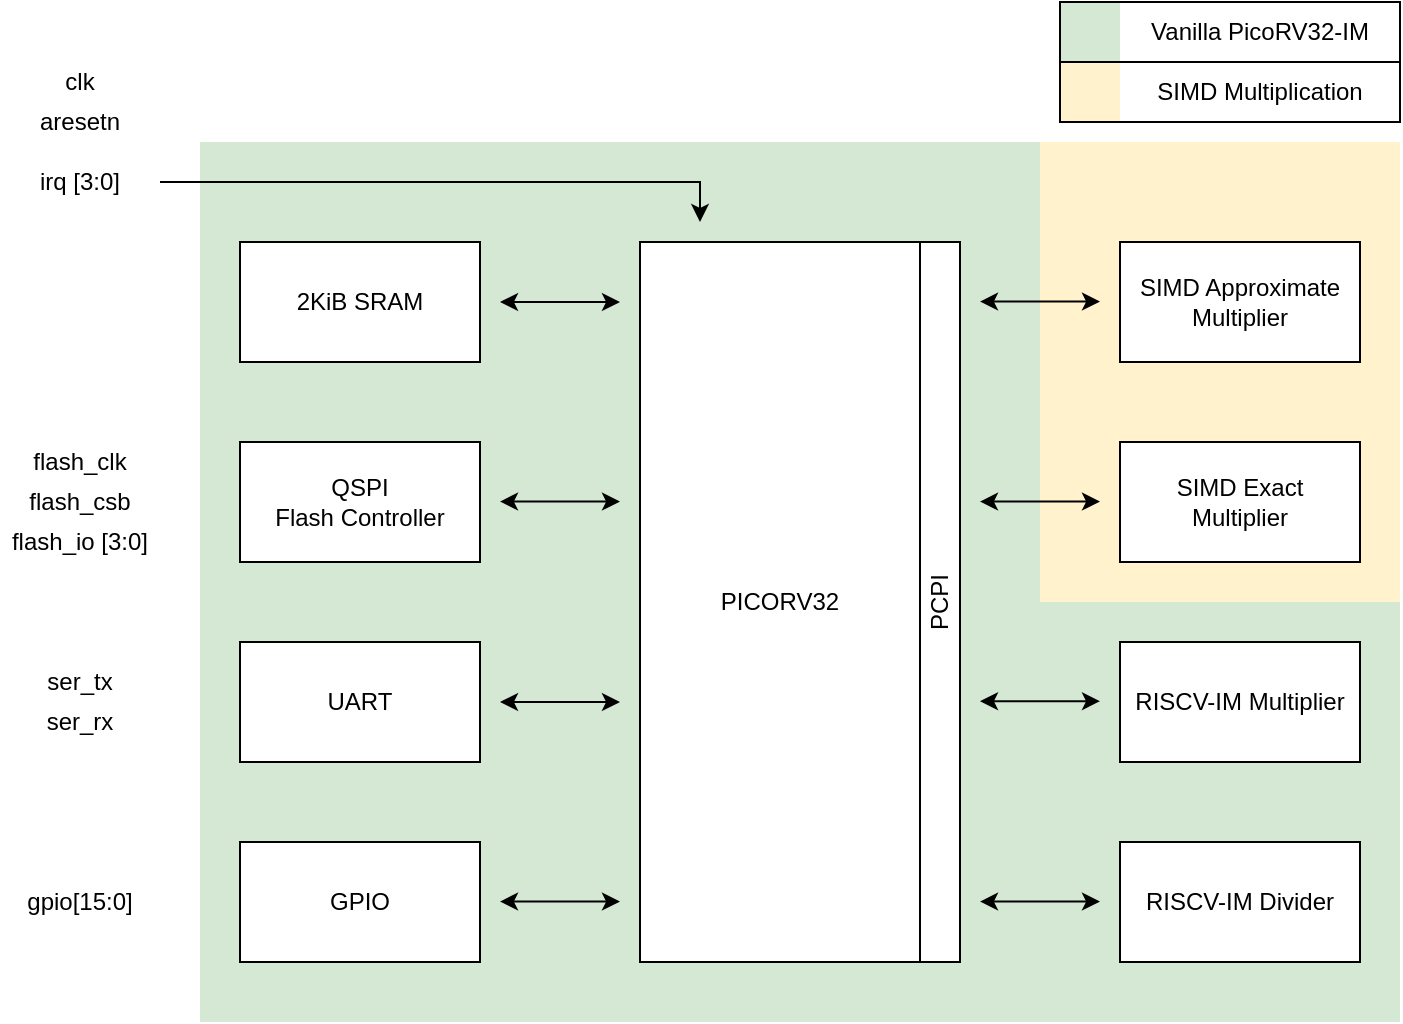 <mxfile version="22.1.2" type="device" pages="6">
  <diagram name="Page-1" id="IDCbD7l_6MluZJZ_xln4">
    <mxGraphModel dx="594" dy="1027" grid="1" gridSize="10" guides="1" tooltips="1" connect="1" arrows="1" fold="1" page="1" pageScale="1" pageWidth="850" pageHeight="1100" math="0" shadow="0">
      <root>
        <mxCell id="0" />
        <mxCell id="1" parent="0" />
        <mxCell id="4TrGGFCkRA6SEfvuVEdm-3" value="" style="rounded=0;whiteSpace=wrap;html=1;fillColor=#fff2cc;strokeColor=none;" parent="1" vertex="1">
          <mxGeometry x="520" y="200" width="180" height="230" as="geometry" />
        </mxCell>
        <mxCell id="4TrGGFCkRA6SEfvuVEdm-2" value="" style="rounded=0;whiteSpace=wrap;html=1;fillColor=#d5e8d4;strokeColor=none;" parent="1" vertex="1">
          <mxGeometry x="520" y="430" width="180" height="210" as="geometry" />
        </mxCell>
        <mxCell id="4TrGGFCkRA6SEfvuVEdm-1" value="" style="rounded=0;whiteSpace=wrap;html=1;fillColor=#d5e8d4;strokeColor=none;" parent="1" vertex="1">
          <mxGeometry x="100" y="200" width="420" height="440" as="geometry" />
        </mxCell>
        <mxCell id="JZ1iv6NdPlyFGtOL2_Ek-1" value="PICORV32" style="rounded=0;whiteSpace=wrap;html=1;" parent="1" vertex="1">
          <mxGeometry x="320" y="250" width="140" height="360" as="geometry" />
        </mxCell>
        <mxCell id="JZ1iv6NdPlyFGtOL2_Ek-2" value="2KiB SRAM" style="rounded=0;whiteSpace=wrap;html=1;" parent="1" vertex="1">
          <mxGeometry x="120" y="250" width="120" height="60" as="geometry" />
        </mxCell>
        <mxCell id="JZ1iv6NdPlyFGtOL2_Ek-3" value="QSPI &lt;br&gt;Flash Controller" style="rounded=0;whiteSpace=wrap;html=1;" parent="1" vertex="1">
          <mxGeometry x="120" y="350" width="120" height="60" as="geometry" />
        </mxCell>
        <mxCell id="JZ1iv6NdPlyFGtOL2_Ek-4" value="UART" style="rounded=0;whiteSpace=wrap;html=1;" parent="1" vertex="1">
          <mxGeometry x="120" y="450" width="120" height="60" as="geometry" />
        </mxCell>
        <mxCell id="JZ1iv6NdPlyFGtOL2_Ek-5" value="GPIO" style="rounded=0;whiteSpace=wrap;html=1;" parent="1" vertex="1">
          <mxGeometry x="120" y="550" width="120" height="60" as="geometry" />
        </mxCell>
        <mxCell id="JZ1iv6NdPlyFGtOL2_Ek-6" value="SIMD Approximate Multiplier" style="rounded=0;whiteSpace=wrap;html=1;" parent="1" vertex="1">
          <mxGeometry x="560" y="250" width="120" height="60" as="geometry" />
        </mxCell>
        <mxCell id="JZ1iv6NdPlyFGtOL2_Ek-7" value="SIMD Exact &lt;br&gt;Multiplier" style="rounded=0;whiteSpace=wrap;html=1;" parent="1" vertex="1">
          <mxGeometry x="560" y="350" width="120" height="60" as="geometry" />
        </mxCell>
        <mxCell id="JZ1iv6NdPlyFGtOL2_Ek-8" value="RISCV-IM Multiplier" style="rounded=0;whiteSpace=wrap;html=1;" parent="1" vertex="1">
          <mxGeometry x="560" y="450" width="120" height="60" as="geometry" />
        </mxCell>
        <mxCell id="JZ1iv6NdPlyFGtOL2_Ek-9" value="RISCV-IM Divider" style="rounded=0;whiteSpace=wrap;html=1;" parent="1" vertex="1">
          <mxGeometry x="560" y="550" width="120" height="60" as="geometry" />
        </mxCell>
        <mxCell id="JZ1iv6NdPlyFGtOL2_Ek-11" value="PCPI" style="rounded=0;whiteSpace=wrap;html=1;rotation=-90;" parent="1" vertex="1">
          <mxGeometry x="290" y="420" width="360" height="20" as="geometry" />
        </mxCell>
        <mxCell id="JZ1iv6NdPlyFGtOL2_Ek-12" value="flash_clk" style="text;html=1;strokeColor=none;fillColor=none;align=center;verticalAlign=middle;whiteSpace=wrap;rounded=0;" parent="1" vertex="1">
          <mxGeometry y="350" width="80" height="20" as="geometry" />
        </mxCell>
        <mxCell id="JZ1iv6NdPlyFGtOL2_Ek-13" value="&lt;div&gt;flash_csb&lt;/div&gt;" style="text;html=1;strokeColor=none;fillColor=none;align=center;verticalAlign=middle;whiteSpace=wrap;rounded=0;" parent="1" vertex="1">
          <mxGeometry y="370" width="80" height="20" as="geometry" />
        </mxCell>
        <mxCell id="JZ1iv6NdPlyFGtOL2_Ek-14" value="&lt;div&gt;flash_io [3:0]&lt;br&gt;&lt;/div&gt;" style="text;html=1;strokeColor=none;fillColor=none;align=center;verticalAlign=middle;whiteSpace=wrap;rounded=0;" parent="1" vertex="1">
          <mxGeometry y="390" width="80" height="20" as="geometry" />
        </mxCell>
        <mxCell id="JZ1iv6NdPlyFGtOL2_Ek-15" value="ser_tx" style="text;html=1;strokeColor=none;fillColor=none;align=center;verticalAlign=middle;whiteSpace=wrap;rounded=0;" parent="1" vertex="1">
          <mxGeometry y="460" width="80" height="20" as="geometry" />
        </mxCell>
        <mxCell id="JZ1iv6NdPlyFGtOL2_Ek-16" value="ser_rx" style="text;html=1;strokeColor=none;fillColor=none;align=center;verticalAlign=middle;whiteSpace=wrap;rounded=0;" parent="1" vertex="1">
          <mxGeometry y="480" width="80" height="20" as="geometry" />
        </mxCell>
        <mxCell id="JZ1iv6NdPlyFGtOL2_Ek-19" value="gpio[15:0]" style="text;html=1;strokeColor=none;fillColor=none;align=center;verticalAlign=middle;whiteSpace=wrap;rounded=0;" parent="1" vertex="1">
          <mxGeometry y="570" width="80" height="20" as="geometry" />
        </mxCell>
        <mxCell id="JZ1iv6NdPlyFGtOL2_Ek-20" value="" style="endArrow=classic;startArrow=classic;html=1;rounded=0;" parent="1" edge="1">
          <mxGeometry width="50" height="50" relative="1" as="geometry">
            <mxPoint x="250" y="280" as="sourcePoint" />
            <mxPoint x="310" y="280" as="targetPoint" />
          </mxGeometry>
        </mxCell>
        <mxCell id="JZ1iv6NdPlyFGtOL2_Ek-21" value="" style="endArrow=classic;startArrow=classic;html=1;rounded=0;" parent="1" edge="1">
          <mxGeometry width="50" height="50" relative="1" as="geometry">
            <mxPoint x="250" y="379.8" as="sourcePoint" />
            <mxPoint x="310" y="379.8" as="targetPoint" />
          </mxGeometry>
        </mxCell>
        <mxCell id="JZ1iv6NdPlyFGtOL2_Ek-22" value="" style="endArrow=classic;startArrow=classic;html=1;rounded=0;" parent="1" edge="1">
          <mxGeometry width="50" height="50" relative="1" as="geometry">
            <mxPoint x="250" y="480" as="sourcePoint" />
            <mxPoint x="310" y="480" as="targetPoint" />
          </mxGeometry>
        </mxCell>
        <mxCell id="JZ1iv6NdPlyFGtOL2_Ek-23" value="" style="endArrow=classic;startArrow=classic;html=1;rounded=0;" parent="1" edge="1">
          <mxGeometry width="50" height="50" relative="1" as="geometry">
            <mxPoint x="250" y="579.8" as="sourcePoint" />
            <mxPoint x="310" y="579.8" as="targetPoint" />
          </mxGeometry>
        </mxCell>
        <mxCell id="JZ1iv6NdPlyFGtOL2_Ek-24" value="" style="endArrow=classic;startArrow=classic;html=1;rounded=0;" parent="1" edge="1">
          <mxGeometry width="50" height="50" relative="1" as="geometry">
            <mxPoint x="490" y="579.8" as="sourcePoint" />
            <mxPoint x="550" y="579.8" as="targetPoint" />
          </mxGeometry>
        </mxCell>
        <mxCell id="JZ1iv6NdPlyFGtOL2_Ek-25" value="" style="endArrow=classic;startArrow=classic;html=1;rounded=0;" parent="1" edge="1">
          <mxGeometry width="50" height="50" relative="1" as="geometry">
            <mxPoint x="490" y="379.8" as="sourcePoint" />
            <mxPoint x="550" y="379.8" as="targetPoint" />
          </mxGeometry>
        </mxCell>
        <mxCell id="JZ1iv6NdPlyFGtOL2_Ek-26" value="" style="endArrow=classic;startArrow=classic;html=1;rounded=0;" parent="1" edge="1">
          <mxGeometry width="50" height="50" relative="1" as="geometry">
            <mxPoint x="490" y="479.6" as="sourcePoint" />
            <mxPoint x="550" y="479.6" as="targetPoint" />
          </mxGeometry>
        </mxCell>
        <mxCell id="JZ1iv6NdPlyFGtOL2_Ek-27" value="" style="endArrow=classic;startArrow=classic;html=1;rounded=0;" parent="1" edge="1">
          <mxGeometry width="50" height="50" relative="1" as="geometry">
            <mxPoint x="490" y="279.8" as="sourcePoint" />
            <mxPoint x="550" y="279.8" as="targetPoint" />
          </mxGeometry>
        </mxCell>
        <mxCell id="JZ1iv6NdPlyFGtOL2_Ek-29" value="" style="endArrow=classic;html=1;rounded=0;exitX=1;exitY=0.5;exitDx=0;exitDy=0;" parent="1" source="JZ1iv6NdPlyFGtOL2_Ek-30" edge="1">
          <mxGeometry width="50" height="50" relative="1" as="geometry">
            <mxPoint x="120" y="220" as="sourcePoint" />
            <mxPoint x="350" y="240" as="targetPoint" />
            <Array as="points">
              <mxPoint x="350" y="220" />
            </Array>
          </mxGeometry>
        </mxCell>
        <mxCell id="JZ1iv6NdPlyFGtOL2_Ek-30" value="irq [3:0]" style="text;html=1;strokeColor=none;fillColor=none;align=center;verticalAlign=middle;whiteSpace=wrap;rounded=0;" parent="1" vertex="1">
          <mxGeometry y="210" width="80" height="20" as="geometry" />
        </mxCell>
        <mxCell id="JZ1iv6NdPlyFGtOL2_Ek-31" value="aresetn" style="text;html=1;strokeColor=none;fillColor=none;align=center;verticalAlign=middle;whiteSpace=wrap;rounded=0;" parent="1" vertex="1">
          <mxGeometry y="180" width="80" height="20" as="geometry" />
        </mxCell>
        <mxCell id="JZ1iv6NdPlyFGtOL2_Ek-32" value="clk" style="text;html=1;strokeColor=none;fillColor=none;align=center;verticalAlign=middle;whiteSpace=wrap;rounded=0;" parent="1" vertex="1">
          <mxGeometry y="160" width="80" height="20" as="geometry" />
        </mxCell>
        <mxCell id="4TrGGFCkRA6SEfvuVEdm-4" value="Vanilla PicoRV32-IM" style="text;html=1;strokeColor=none;fillColor=none;align=center;verticalAlign=middle;whiteSpace=wrap;rounded=0;" parent="1" vertex="1">
          <mxGeometry x="560" y="130" width="140" height="30" as="geometry" />
        </mxCell>
        <mxCell id="4TrGGFCkRA6SEfvuVEdm-5" value="" style="rounded=0;whiteSpace=wrap;html=1;fillColor=#d5e8d4;strokeColor=none;" parent="1" vertex="1">
          <mxGeometry x="530" y="130" width="30" height="30" as="geometry" />
        </mxCell>
        <mxCell id="4TrGGFCkRA6SEfvuVEdm-6" value="SIMD Multiplication" style="text;html=1;strokeColor=none;fillColor=none;align=center;verticalAlign=middle;whiteSpace=wrap;rounded=0;" parent="1" vertex="1">
          <mxGeometry x="560" y="160" width="140" height="30" as="geometry" />
        </mxCell>
        <mxCell id="4TrGGFCkRA6SEfvuVEdm-7" value="" style="rounded=0;whiteSpace=wrap;html=1;fillColor=#fff2cc;strokeColor=none;" parent="1" vertex="1">
          <mxGeometry x="530" y="160" width="30" height="30" as="geometry" />
        </mxCell>
        <mxCell id="4TrGGFCkRA6SEfvuVEdm-8" value="" style="rounded=0;whiteSpace=wrap;html=1;fillColor=none;" parent="1" vertex="1">
          <mxGeometry x="530" y="160" width="170" height="30" as="geometry" />
        </mxCell>
        <mxCell id="4TrGGFCkRA6SEfvuVEdm-9" value="" style="rounded=0;whiteSpace=wrap;html=1;fillColor=none;" parent="1" vertex="1">
          <mxGeometry x="530" y="130" width="170" height="30" as="geometry" />
        </mxCell>
      </root>
    </mxGraphModel>
  </diagram>
  <diagram id="tB5BaHfChCRuWXjzsfdG" name="Page-2">
    <mxGraphModel dx="1364" dy="766" grid="1" gridSize="10" guides="1" tooltips="1" connect="1" arrows="1" fold="1" page="1" pageScale="1" pageWidth="850" pageHeight="1100" math="0" shadow="0">
      <root>
        <mxCell id="0" />
        <mxCell id="1" parent="0" />
        <mxCell id="9mC7oX22zAmJfiWUvBk6-4" value="" style="rounded=0;whiteSpace=wrap;html=1;fillColor=#d5e8d4;dashed=1;strokeColor=none;" parent="1" vertex="1">
          <mxGeometry x="135" y="210" width="330" height="175" as="geometry" />
        </mxCell>
        <mxCell id="qTwooiuULq-QE-bd1LSr-1" value="X" style="ellipse;whiteSpace=wrap;html=1;aspect=fixed;" parent="1" vertex="1">
          <mxGeometry x="160" y="280" width="40" height="40" as="geometry" />
        </mxCell>
        <mxCell id="qTwooiuULq-QE-bd1LSr-2" value="X" style="ellipse;whiteSpace=wrap;html=1;aspect=fixed;" parent="1" vertex="1">
          <mxGeometry x="240" y="280" width="40" height="40" as="geometry" />
        </mxCell>
        <mxCell id="qTwooiuULq-QE-bd1LSr-3" value="X" style="ellipse;whiteSpace=wrap;html=1;aspect=fixed;" parent="1" vertex="1">
          <mxGeometry x="400" y="280" width="40" height="40" as="geometry" />
        </mxCell>
        <mxCell id="qTwooiuULq-QE-bd1LSr-4" value="X" style="ellipse;whiteSpace=wrap;html=1;aspect=fixed;" parent="1" vertex="1">
          <mxGeometry x="320" y="280" width="40" height="40" as="geometry" />
        </mxCell>
        <mxCell id="qTwooiuULq-QE-bd1LSr-5" value="" style="endArrow=classic;html=1;rounded=0;exitX=0.5;exitY=1;exitDx=0;exitDy=0;" parent="1" source="qTwooiuULq-QE-bd1LSr-3" edge="1">
          <mxGeometry width="50" height="50" relative="1" as="geometry">
            <mxPoint x="400" y="420" as="sourcePoint" />
            <mxPoint x="420" y="360" as="targetPoint" />
          </mxGeometry>
        </mxCell>
        <mxCell id="qTwooiuULq-QE-bd1LSr-6" value="" style="endArrow=classic;html=1;rounded=0;exitX=0.5;exitY=1;exitDx=0;exitDy=0;" parent="1" edge="1">
          <mxGeometry width="50" height="50" relative="1" as="geometry">
            <mxPoint x="339.5" y="320" as="sourcePoint" />
            <mxPoint x="339.5" y="360" as="targetPoint" />
          </mxGeometry>
        </mxCell>
        <mxCell id="qTwooiuULq-QE-bd1LSr-7" value="" style="endArrow=classic;html=1;rounded=0;exitX=0.5;exitY=1;exitDx=0;exitDy=0;" parent="1" edge="1">
          <mxGeometry width="50" height="50" relative="1" as="geometry">
            <mxPoint x="259.5" y="320" as="sourcePoint" />
            <mxPoint x="259.5" y="360" as="targetPoint" />
          </mxGeometry>
        </mxCell>
        <mxCell id="qTwooiuULq-QE-bd1LSr-8" value="" style="endArrow=classic;html=1;rounded=0;exitX=0.5;exitY=1;exitDx=0;exitDy=0;" parent="1" edge="1">
          <mxGeometry width="50" height="50" relative="1" as="geometry">
            <mxPoint x="179.5" y="320" as="sourcePoint" />
            <mxPoint x="179.5" y="360" as="targetPoint" />
          </mxGeometry>
        </mxCell>
        <mxCell id="qTwooiuULq-QE-bd1LSr-9" value="" style="endArrow=classic;html=1;rounded=0;entryX=0;entryY=0;entryDx=0;entryDy=0;" parent="1" target="qTwooiuULq-QE-bd1LSr-1" edge="1">
          <mxGeometry width="50" height="50" relative="1" as="geometry">
            <mxPoint x="160" y="240" as="sourcePoint" />
            <mxPoint x="160" y="280" as="targetPoint" />
            <Array as="points">
              <mxPoint x="160" y="270" />
            </Array>
          </mxGeometry>
        </mxCell>
        <mxCell id="qTwooiuULq-QE-bd1LSr-10" value="" style="endArrow=classic;html=1;rounded=0;entryX=0;entryY=0;entryDx=0;entryDy=0;" parent="1" edge="1">
          <mxGeometry width="50" height="50" relative="1" as="geometry">
            <mxPoint x="240" y="240" as="sourcePoint" />
            <mxPoint x="246" y="286" as="targetPoint" />
            <Array as="points">
              <mxPoint x="240" y="270" />
            </Array>
          </mxGeometry>
        </mxCell>
        <mxCell id="qTwooiuULq-QE-bd1LSr-11" value="" style="endArrow=classic;html=1;rounded=0;entryX=0;entryY=0;entryDx=0;entryDy=0;" parent="1" edge="1">
          <mxGeometry width="50" height="50" relative="1" as="geometry">
            <mxPoint x="320" y="240" as="sourcePoint" />
            <mxPoint x="326" y="286" as="targetPoint" />
            <Array as="points">
              <mxPoint x="320" y="270" />
            </Array>
          </mxGeometry>
        </mxCell>
        <mxCell id="qTwooiuULq-QE-bd1LSr-12" value="" style="endArrow=classic;html=1;rounded=0;entryX=0;entryY=0;entryDx=0;entryDy=0;" parent="1" edge="1">
          <mxGeometry width="50" height="50" relative="1" as="geometry">
            <mxPoint x="400" y="240" as="sourcePoint" />
            <mxPoint x="406" y="286" as="targetPoint" />
            <Array as="points">
              <mxPoint x="400" y="270" />
            </Array>
          </mxGeometry>
        </mxCell>
        <mxCell id="qTwooiuULq-QE-bd1LSr-13" value="" style="endArrow=classic;html=1;rounded=0;entryX=1;entryY=0;entryDx=0;entryDy=0;" parent="1" target="qTwooiuULq-QE-bd1LSr-3" edge="1">
          <mxGeometry width="50" height="50" relative="1" as="geometry">
            <mxPoint x="440" y="240" as="sourcePoint" />
            <mxPoint x="440" y="300" as="targetPoint" />
            <Array as="points">
              <mxPoint x="440" y="270" />
            </Array>
          </mxGeometry>
        </mxCell>
        <mxCell id="qTwooiuULq-QE-bd1LSr-14" value="" style="endArrow=classic;html=1;rounded=0;entryX=1;entryY=0;entryDx=0;entryDy=0;" parent="1" edge="1">
          <mxGeometry width="50" height="50" relative="1" as="geometry">
            <mxPoint x="360" y="240" as="sourcePoint" />
            <mxPoint x="354" y="286" as="targetPoint" />
            <Array as="points">
              <mxPoint x="360" y="270" />
            </Array>
          </mxGeometry>
        </mxCell>
        <mxCell id="qTwooiuULq-QE-bd1LSr-15" value="" style="endArrow=classic;html=1;rounded=0;entryX=1;entryY=0;entryDx=0;entryDy=0;" parent="1" edge="1">
          <mxGeometry width="50" height="50" relative="1" as="geometry">
            <mxPoint x="280" y="240" as="sourcePoint" />
            <mxPoint x="274" y="286" as="targetPoint" />
            <Array as="points">
              <mxPoint x="280" y="270" />
            </Array>
          </mxGeometry>
        </mxCell>
        <mxCell id="qTwooiuULq-QE-bd1LSr-16" value="" style="endArrow=classic;html=1;rounded=0;entryX=1;entryY=0;entryDx=0;entryDy=0;" parent="1" edge="1">
          <mxGeometry width="50" height="50" relative="1" as="geometry">
            <mxPoint x="200" y="240" as="sourcePoint" />
            <mxPoint x="194" y="286" as="targetPoint" />
            <Array as="points">
              <mxPoint x="200" y="270" />
            </Array>
          </mxGeometry>
        </mxCell>
        <mxCell id="qTwooiuULq-QE-bd1LSr-18" value="M0" style="text;html=1;strokeColor=none;fillColor=none;align=center;verticalAlign=middle;whiteSpace=wrap;rounded=0;fontSize=8;" parent="1" vertex="1">
          <mxGeometry x="440" y="310" width="10" height="10" as="geometry" />
        </mxCell>
        <mxCell id="qTwooiuULq-QE-bd1LSr-19" value="M1" style="text;html=1;strokeColor=none;fillColor=none;align=center;verticalAlign=middle;whiteSpace=wrap;rounded=0;fontSize=8;" parent="1" vertex="1">
          <mxGeometry x="360" y="310" width="10" height="10" as="geometry" />
        </mxCell>
        <mxCell id="qTwooiuULq-QE-bd1LSr-20" value="M3" style="text;html=1;strokeColor=none;fillColor=none;align=center;verticalAlign=middle;whiteSpace=wrap;rounded=0;fontSize=8;" parent="1" vertex="1">
          <mxGeometry x="200" y="310" width="10" height="10" as="geometry" />
        </mxCell>
        <mxCell id="qTwooiuULq-QE-bd1LSr-21" value="M2" style="text;html=1;strokeColor=none;fillColor=none;align=center;verticalAlign=middle;whiteSpace=wrap;rounded=0;fontSize=8;" parent="1" vertex="1">
          <mxGeometry x="280" y="310" width="10" height="10" as="geometry" />
        </mxCell>
        <mxCell id="qTwooiuULq-QE-bd1LSr-24" value="rs2" style="rounded=0;whiteSpace=wrap;html=1;" parent="1" vertex="1">
          <mxGeometry x="160" y="170" width="130" height="30" as="geometry" />
        </mxCell>
        <mxCell id="qTwooiuULq-QE-bd1LSr-25" value="rs1" style="rounded=0;whiteSpace=wrap;html=1;" parent="1" vertex="1">
          <mxGeometry x="310" y="170" width="130" height="30" as="geometry" />
        </mxCell>
        <mxCell id="qTwooiuULq-QE-bd1LSr-26" value="31" style="text;html=1;strokeColor=none;fillColor=none;align=center;verticalAlign=middle;whiteSpace=wrap;rounded=0;fontSize=8;" parent="1" vertex="1">
          <mxGeometry x="160" y="160" width="10" height="10" as="geometry" />
        </mxCell>
        <mxCell id="qTwooiuULq-QE-bd1LSr-27" value="0" style="text;html=1;strokeColor=none;fillColor=none;align=center;verticalAlign=middle;whiteSpace=wrap;rounded=0;fontSize=8;" parent="1" vertex="1">
          <mxGeometry x="280" y="160" width="10" height="10" as="geometry" />
        </mxCell>
        <mxCell id="qTwooiuULq-QE-bd1LSr-28" value="31" style="text;html=1;strokeColor=none;fillColor=none;align=center;verticalAlign=middle;whiteSpace=wrap;rounded=0;fontSize=8;" parent="1" vertex="1">
          <mxGeometry x="310" y="160" width="10" height="10" as="geometry" />
        </mxCell>
        <mxCell id="qTwooiuULq-QE-bd1LSr-29" value="0" style="text;html=1;strokeColor=none;fillColor=none;align=center;verticalAlign=middle;whiteSpace=wrap;rounded=0;fontSize=8;" parent="1" vertex="1">
          <mxGeometry x="430" y="160" width="10" height="10" as="geometry" />
        </mxCell>
        <mxCell id="qTwooiuULq-QE-bd1LSr-30" value="rd" style="rounded=0;whiteSpace=wrap;html=1;" parent="1" vertex="1">
          <mxGeometry x="235" y="410" width="130" height="30" as="geometry" />
        </mxCell>
        <mxCell id="qTwooiuULq-QE-bd1LSr-31" value="31" style="text;html=1;strokeColor=none;fillColor=none;align=center;verticalAlign=middle;whiteSpace=wrap;rounded=0;fontSize=8;" parent="1" vertex="1">
          <mxGeometry x="235" y="400" width="10" height="10" as="geometry" />
        </mxCell>
        <mxCell id="qTwooiuULq-QE-bd1LSr-32" value="0" style="text;html=1;strokeColor=none;fillColor=none;align=center;verticalAlign=middle;whiteSpace=wrap;rounded=0;fontSize=8;" parent="1" vertex="1">
          <mxGeometry x="355" y="400" width="10" height="10" as="geometry" />
        </mxCell>
        <mxCell id="qTwooiuULq-QE-bd1LSr-33" value="&lt;font style=&quot;font-size: 8px;&quot;&gt;rs1[7:0]&lt;/font&gt;" style="text;html=1;strokeColor=none;fillColor=none;align=center;verticalAlign=middle;whiteSpace=wrap;rounded=0;" parent="1" vertex="1">
          <mxGeometry x="420" y="210" width="40" height="30" as="geometry" />
        </mxCell>
        <mxCell id="qTwooiuULq-QE-bd1LSr-34" value="&lt;font style=&quot;font-size: 8px;&quot;&gt;rs2[7:0]&lt;/font&gt;" style="text;html=1;strokeColor=none;fillColor=none;align=center;verticalAlign=middle;whiteSpace=wrap;rounded=0;" parent="1" vertex="1">
          <mxGeometry x="380" y="210" width="40" height="30" as="geometry" />
        </mxCell>
        <mxCell id="qTwooiuULq-QE-bd1LSr-35" value="&lt;font style=&quot;font-size: 8px;&quot;&gt;rs1[31:24]&lt;/font&gt;" style="text;html=1;strokeColor=none;fillColor=none;align=center;verticalAlign=middle;whiteSpace=wrap;rounded=0;" parent="1" vertex="1">
          <mxGeometry x="180" y="210" width="40" height="30" as="geometry" />
        </mxCell>
        <mxCell id="qTwooiuULq-QE-bd1LSr-36" value="&lt;font style=&quot;font-size: 8px;&quot;&gt;rs2[31:24]&lt;/font&gt;" style="text;html=1;strokeColor=none;fillColor=none;align=center;verticalAlign=middle;whiteSpace=wrap;rounded=0;" parent="1" vertex="1">
          <mxGeometry x="140" y="210" width="40" height="30" as="geometry" />
        </mxCell>
        <mxCell id="qTwooiuULq-QE-bd1LSr-39" value="&lt;div&gt;M0[15:0]&lt;/div&gt;" style="text;html=1;strokeColor=none;fillColor=none;align=center;verticalAlign=middle;whiteSpace=wrap;rounded=0;fontSize=8;" parent="1" vertex="1">
          <mxGeometry x="400" y="370" width="40" height="10" as="geometry" />
        </mxCell>
        <mxCell id="qTwooiuULq-QE-bd1LSr-40" value="&lt;div&gt;M1[15:0]&lt;/div&gt;" style="text;html=1;strokeColor=none;fillColor=none;align=center;verticalAlign=middle;whiteSpace=wrap;rounded=0;fontSize=8;" parent="1" vertex="1">
          <mxGeometry x="320" y="370" width="40" height="10" as="geometry" />
        </mxCell>
        <mxCell id="qTwooiuULq-QE-bd1LSr-41" value="&lt;div&gt;M2[15:0]&lt;/div&gt;" style="text;html=1;strokeColor=none;fillColor=none;align=center;verticalAlign=middle;whiteSpace=wrap;rounded=0;fontSize=8;" parent="1" vertex="1">
          <mxGeometry x="240" y="370" width="40" height="10" as="geometry" />
        </mxCell>
        <mxCell id="qTwooiuULq-QE-bd1LSr-42" value="&lt;div&gt;M3[15:0]&lt;/div&gt;" style="text;html=1;strokeColor=none;fillColor=none;align=center;verticalAlign=middle;whiteSpace=wrap;rounded=0;fontSize=8;" parent="1" vertex="1">
          <mxGeometry x="160" y="370" width="40" height="10" as="geometry" />
        </mxCell>
        <mxCell id="9mC7oX22zAmJfiWUvBk6-1" value="" style="endArrow=none;dashed=1;html=1;dashPattern=1 3;strokeWidth=2;rounded=0;exitX=0;exitY=1;exitDx=0;exitDy=0;" parent="1" source="qTwooiuULq-QE-bd1LSr-31" edge="1">
          <mxGeometry width="50" height="50" relative="1" as="geometry">
            <mxPoint x="250" y="450" as="sourcePoint" />
            <mxPoint x="160" y="390" as="targetPoint" />
          </mxGeometry>
        </mxCell>
        <mxCell id="9mC7oX22zAmJfiWUvBk6-2" value="" style="endArrow=none;dashed=1;html=1;dashPattern=1 3;strokeWidth=2;rounded=0;exitX=1;exitY=1;exitDx=0;exitDy=0;" parent="1" source="qTwooiuULq-QE-bd1LSr-32" edge="1">
          <mxGeometry width="50" height="50" relative="1" as="geometry">
            <mxPoint x="400" y="460" as="sourcePoint" />
            <mxPoint x="440" y="390" as="targetPoint" />
          </mxGeometry>
        </mxCell>
        <mxCell id="9mC7oX22zAmJfiWUvBk6-3" value="" style="endArrow=none;dashed=1;html=1;dashPattern=1 3;strokeWidth=2;rounded=0;" parent="1" edge="1">
          <mxGeometry width="50" height="50" relative="1" as="geometry">
            <mxPoint x="340" y="225" as="sourcePoint" />
            <mxPoint x="260" y="225" as="targetPoint" />
          </mxGeometry>
        </mxCell>
      </root>
    </mxGraphModel>
  </diagram>
  <diagram id="ayIITh4heMZsH7fD5sNS" name="Page-3">
    <mxGraphModel dx="1364" dy="766" grid="1" gridSize="10" guides="1" tooltips="1" connect="1" arrows="1" fold="1" page="1" pageScale="1" pageWidth="850" pageHeight="1100" math="0" shadow="0">
      <root>
        <mxCell id="0" />
        <mxCell id="1" parent="0" />
        <mxCell id="W84BVHi3a5z_5w8OkmjU-1" value="M1[15:0]" style="rounded=0;whiteSpace=wrap;html=1;" parent="1" vertex="1">
          <mxGeometry x="120" y="250" width="160" height="30" as="geometry" />
        </mxCell>
        <mxCell id="W84BVHi3a5z_5w8OkmjU-2" value="M0[15:0]" style="rounded=0;whiteSpace=wrap;html=1;" parent="1" vertex="1">
          <mxGeometry x="280" y="250" width="160" height="30" as="geometry" />
        </mxCell>
        <mxCell id="W84BVHi3a5z_5w8OkmjU-3" value="M2[15:8]" style="rounded=0;whiteSpace=wrap;html=1;" parent="1" vertex="1">
          <mxGeometry x="200" y="290" width="80" height="30" as="geometry" />
        </mxCell>
        <mxCell id="W84BVHi3a5z_5w8OkmjU-4" value="M0[15:8]" style="rounded=0;whiteSpace=wrap;html=1;" parent="1" vertex="1">
          <mxGeometry x="360" y="290" width="80" height="30" as="geometry" />
        </mxCell>
        <mxCell id="W84BVHi3a5z_5w8OkmjU-5" value="M3[15:8]" style="rounded=0;whiteSpace=wrap;html=1;" parent="1" vertex="1">
          <mxGeometry x="120" y="290" width="80" height="30" as="geometry" />
        </mxCell>
        <mxCell id="W84BVHi3a5z_5w8OkmjU-6" value="M1[15:8]" style="rounded=0;whiteSpace=wrap;html=1;" parent="1" vertex="1">
          <mxGeometry x="280" y="290" width="80" height="30" as="geometry" />
        </mxCell>
        <mxCell id="W84BVHi3a5z_5w8OkmjU-11" value="M2[7:0]" style="rounded=0;whiteSpace=wrap;html=1;" parent="1" vertex="1">
          <mxGeometry x="200" y="330" width="80" height="30" as="geometry" />
        </mxCell>
        <mxCell id="W84BVHi3a5z_5w8OkmjU-12" value="M0[7:0]" style="rounded=0;whiteSpace=wrap;html=1;" parent="1" vertex="1">
          <mxGeometry x="360" y="330" width="80" height="30" as="geometry" />
        </mxCell>
        <mxCell id="W84BVHi3a5z_5w8OkmjU-13" value="M3[7:0]" style="rounded=0;whiteSpace=wrap;html=1;" parent="1" vertex="1">
          <mxGeometry x="120" y="330" width="80" height="30" as="geometry" />
        </mxCell>
        <mxCell id="W84BVHi3a5z_5w8OkmjU-14" value="M1[7:0]" style="rounded=0;whiteSpace=wrap;html=1;" parent="1" vertex="1">
          <mxGeometry x="280" y="330" width="80" height="30" as="geometry" />
        </mxCell>
        <mxCell id="W84BVHi3a5z_5w8OkmjU-15" value="Two 8-bit multiplications with two 16-bit outputs" style="text;html=1;strokeColor=none;fillColor=none;align=left;verticalAlign=middle;whiteSpace=wrap;rounded=0;" parent="1" vertex="1">
          <mxGeometry x="480" y="250" width="200" height="30" as="geometry" />
        </mxCell>
        <mxCell id="W84BVHi3a5z_5w8OkmjU-16" value="Four 8-bit multiplications returning the 8 MSBs of each output" style="text;html=1;strokeColor=none;fillColor=none;align=left;verticalAlign=middle;whiteSpace=wrap;rounded=0;" parent="1" vertex="1">
          <mxGeometry x="480" y="290" width="200" height="30" as="geometry" />
        </mxCell>
        <mxCell id="W84BVHi3a5z_5w8OkmjU-17" value="Four 8-bit multiplications returning the 8 LSBs of each output" style="text;html=1;strokeColor=none;fillColor=none;align=left;verticalAlign=middle;whiteSpace=wrap;rounded=0;" parent="1" vertex="1">
          <mxGeometry x="480" y="330" width="200" height="30" as="geometry" />
        </mxCell>
      </root>
    </mxGraphModel>
  </diagram>
  <diagram id="8iZMmochNuqG7revQU4c" name="Page-4">
    <mxGraphModel dx="1434" dy="763" grid="1" gridSize="10" guides="1" tooltips="1" connect="1" arrows="1" fold="1" page="1" pageScale="1" pageWidth="850" pageHeight="1100" math="0" shadow="0">
      <root>
        <mxCell id="0" />
        <mxCell id="1" parent="0" />
        <mxCell id="OedEa2W-GmDTR7j3LDOm-1" value="opcode" style="rounded=0;whiteSpace=wrap;html=1;" parent="1" vertex="1">
          <mxGeometry x="540" y="210" width="120" height="30" as="geometry" />
        </mxCell>
        <mxCell id="OedEa2W-GmDTR7j3LDOm-2" value="rd" style="rounded=0;whiteSpace=wrap;html=1;" parent="1" vertex="1">
          <mxGeometry x="440" y="210" width="100" height="30" as="geometry" />
        </mxCell>
        <mxCell id="OedEa2W-GmDTR7j3LDOm-3" value="rs1" style="rounded=0;whiteSpace=wrap;html=1;" parent="1" vertex="1">
          <mxGeometry x="280" y="210" width="100" height="30" as="geometry" />
        </mxCell>
        <mxCell id="OedEa2W-GmDTR7j3LDOm-4" value="rs2" style="rounded=0;whiteSpace=wrap;html=1;" parent="1" vertex="1">
          <mxGeometry x="180" y="210" width="100" height="30" as="geometry" />
        </mxCell>
        <mxCell id="OedEa2W-GmDTR7j3LDOm-5" value="funct3" style="rounded=0;whiteSpace=wrap;html=1;" parent="1" vertex="1">
          <mxGeometry x="380" y="210" width="60" height="30" as="geometry" />
        </mxCell>
        <mxCell id="OedEa2W-GmDTR7j3LDOm-6" value="funct7" style="rounded=0;whiteSpace=wrap;html=1;" parent="1" vertex="1">
          <mxGeometry x="40" y="210" width="140" height="30" as="geometry" />
        </mxCell>
        <mxCell id="OedEa2W-GmDTR7j3LDOm-7" value="11" style="rounded=0;whiteSpace=wrap;html=1;" parent="1" vertex="1">
          <mxGeometry x="620" y="250" width="40" height="30" as="geometry" />
        </mxCell>
        <mxCell id="OedEa2W-GmDTR7j3LDOm-8" value="00010" style="rounded=0;whiteSpace=wrap;html=1;" parent="1" vertex="1">
          <mxGeometry x="540" y="250" width="80" height="30" as="geometry" />
        </mxCell>
        <mxCell id="OedEa2W-GmDTR7j3LDOm-10" value="32-bit R-Type Instruction Prefix" style="text;html=1;strokeColor=none;fillColor=none;align=center;verticalAlign=middle;whiteSpace=wrap;rounded=0;" parent="1" vertex="1">
          <mxGeometry x="560" y="320" width="100" height="30" as="geometry" />
        </mxCell>
        <mxCell id="OedEa2W-GmDTR7j3LDOm-11" value="opcode reserved for &#39;custom instruction 0&#39;" style="text;html=1;strokeColor=none;fillColor=none;align=center;verticalAlign=middle;whiteSpace=wrap;rounded=0;" parent="1" vertex="1">
          <mxGeometry x="425" y="320" width="120" height="30" as="geometry" />
        </mxCell>
        <mxCell id="OedEa2W-GmDTR7j3LDOm-12" value="&lt;div&gt;000 - Dual Operation with 16-bit output&lt;br&gt;001 - Quad operation with upper 8-bit output&lt;/div&gt;&lt;div&gt;010 - Quad operation with lower 8-bit output&lt;/div&gt;&lt;div&gt;011 -&amp;gt; 111 - Invalid opcodes&lt;br&gt;&lt;/div&gt;" style="text;html=1;strokeColor=none;fillColor=none;align=left;verticalAlign=middle;whiteSpace=wrap;rounded=0;" parent="1" vertex="1">
          <mxGeometry x="360" y="110" width="240" height="70" as="geometry" />
        </mxCell>
        <mxCell id="OedEa2W-GmDTR7j3LDOm-13" value="000_0000 - Operations performed with exact multplication&lt;br&gt;000_0001 - Operations performed with approximate circuits" style="text;html=1;strokeColor=none;fillColor=none;align=left;verticalAlign=middle;whiteSpace=wrap;rounded=0;" parent="1" vertex="1">
          <mxGeometry x="40" y="320" width="320" height="30" as="geometry" />
        </mxCell>
        <mxCell id="OedEa2W-GmDTR7j3LDOm-17" value="" style="endArrow=classic;html=1;rounded=0;" parent="1" edge="1">
          <mxGeometry width="50" height="50" relative="1" as="geometry">
            <mxPoint x="530" y="320" as="sourcePoint" />
            <mxPoint x="560" y="290" as="targetPoint" />
          </mxGeometry>
        </mxCell>
        <mxCell id="OedEa2W-GmDTR7j3LDOm-19" value="" style="endArrow=classic;html=1;rounded=0;exitX=0.801;exitY=-0.067;exitDx=0;exitDy=0;exitPerimeter=0;" parent="1" source="OedEa2W-GmDTR7j3LDOm-10" edge="1">
          <mxGeometry width="50" height="50" relative="1" as="geometry">
            <mxPoint x="610" y="320" as="sourcePoint" />
            <mxPoint x="640" y="290" as="targetPoint" />
          </mxGeometry>
        </mxCell>
        <mxCell id="OedEa2W-GmDTR7j3LDOm-20" value="" style="endArrow=classic;html=1;rounded=0;" parent="1" edge="1">
          <mxGeometry width="50" height="50" relative="1" as="geometry">
            <mxPoint x="180" y="160" as="sourcePoint" />
            <mxPoint x="220" y="200" as="targetPoint" />
          </mxGeometry>
        </mxCell>
        <mxCell id="OedEa2W-GmDTR7j3LDOm-21" value="" style="endArrow=classic;html=1;rounded=0;" parent="1" edge="1">
          <mxGeometry width="50" height="50" relative="1" as="geometry">
            <mxPoint x="180" y="160" as="sourcePoint" />
            <mxPoint x="310" y="200" as="targetPoint" />
          </mxGeometry>
        </mxCell>
        <mxCell id="OedEa2W-GmDTR7j3LDOm-22" value="source register address" style="text;html=1;strokeColor=none;fillColor=none;align=center;verticalAlign=middle;whiteSpace=wrap;rounded=0;" parent="1" vertex="1">
          <mxGeometry x="110" y="130" width="120" height="30" as="geometry" />
        </mxCell>
        <mxCell id="OedEa2W-GmDTR7j3LDOm-24" value="destination register address" style="text;html=1;strokeColor=none;fillColor=none;align=center;verticalAlign=middle;whiteSpace=wrap;rounded=0;" parent="1" vertex="1">
          <mxGeometry x="360" y="270" width="120" height="30" as="geometry" />
        </mxCell>
        <mxCell id="OedEa2W-GmDTR7j3LDOm-25" value="" style="endArrow=classic;html=1;rounded=0;exitX=0.882;exitY=-0.038;exitDx=0;exitDy=0;exitPerimeter=0;" parent="1" source="OedEa2W-GmDTR7j3LDOm-24" edge="1">
          <mxGeometry width="50" height="50" relative="1" as="geometry">
            <mxPoint x="440" y="300" as="sourcePoint" />
            <mxPoint x="490" y="250" as="targetPoint" />
          </mxGeometry>
        </mxCell>
        <mxCell id="OedEa2W-GmDTR7j3LDOm-26" value="" style="endArrow=classic;html=1;rounded=0;" parent="1" edge="1">
          <mxGeometry width="50" height="50" relative="1" as="geometry">
            <mxPoint x="160" y="320" as="sourcePoint" />
            <mxPoint x="120" y="250" as="targetPoint" />
          </mxGeometry>
        </mxCell>
        <mxCell id="OedEa2W-GmDTR7j3LDOm-27" value="" style="endArrow=classic;html=1;rounded=0;exitX=0.207;exitY=1.013;exitDx=0;exitDy=0;exitPerimeter=0;" parent="1" source="OedEa2W-GmDTR7j3LDOm-12" edge="1">
          <mxGeometry width="50" height="50" relative="1" as="geometry">
            <mxPoint x="450" y="270" as="sourcePoint" />
            <mxPoint x="410" y="200" as="targetPoint" />
          </mxGeometry>
        </mxCell>
        <mxCell id="buAuXUts5e6fQtB0ryXd-1" value="31" style="text;html=1;strokeColor=none;fillColor=none;align=center;verticalAlign=middle;whiteSpace=wrap;rounded=0;fontSize=8;" parent="1" vertex="1">
          <mxGeometry x="40" y="200" width="10" height="10" as="geometry" />
        </mxCell>
        <mxCell id="buAuXUts5e6fQtB0ryXd-2" value="25" style="text;html=1;strokeColor=none;fillColor=none;align=center;verticalAlign=middle;whiteSpace=wrap;rounded=0;fontSize=8;" parent="1" vertex="1">
          <mxGeometry x="170" y="200" width="10" height="10" as="geometry" />
        </mxCell>
        <mxCell id="buAuXUts5e6fQtB0ryXd-3" value="24" style="text;html=1;strokeColor=none;fillColor=none;align=center;verticalAlign=middle;whiteSpace=wrap;rounded=0;fontSize=8;" parent="1" vertex="1">
          <mxGeometry x="180" y="200" width="10" height="10" as="geometry" />
        </mxCell>
        <mxCell id="buAuXUts5e6fQtB0ryXd-4" value="20" style="text;html=1;strokeColor=none;fillColor=none;align=center;verticalAlign=middle;whiteSpace=wrap;rounded=0;fontSize=8;" parent="1" vertex="1">
          <mxGeometry x="270" y="200" width="10" height="10" as="geometry" />
        </mxCell>
        <mxCell id="buAuXUts5e6fQtB0ryXd-5" value="19" style="text;html=1;strokeColor=none;fillColor=none;align=center;verticalAlign=middle;whiteSpace=wrap;rounded=0;fontSize=8;" parent="1" vertex="1">
          <mxGeometry x="280" y="200" width="10" height="10" as="geometry" />
        </mxCell>
        <mxCell id="buAuXUts5e6fQtB0ryXd-6" value="15" style="text;html=1;strokeColor=none;fillColor=none;align=center;verticalAlign=middle;whiteSpace=wrap;rounded=0;fontSize=8;" parent="1" vertex="1">
          <mxGeometry x="370" y="200" width="10" height="10" as="geometry" />
        </mxCell>
        <mxCell id="buAuXUts5e6fQtB0ryXd-7" value="14" style="text;html=1;strokeColor=none;fillColor=none;align=center;verticalAlign=middle;whiteSpace=wrap;rounded=0;fontSize=8;" parent="1" vertex="1">
          <mxGeometry x="380" y="200" width="10" height="10" as="geometry" />
        </mxCell>
        <mxCell id="buAuXUts5e6fQtB0ryXd-8" value="12" style="text;html=1;strokeColor=none;fillColor=none;align=center;verticalAlign=middle;whiteSpace=wrap;rounded=0;fontSize=8;" parent="1" vertex="1">
          <mxGeometry x="430" y="200" width="10" height="10" as="geometry" />
        </mxCell>
        <mxCell id="buAuXUts5e6fQtB0ryXd-9" value="11" style="text;html=1;strokeColor=none;fillColor=none;align=center;verticalAlign=middle;whiteSpace=wrap;rounded=0;fontSize=8;" parent="1" vertex="1">
          <mxGeometry x="440" y="200" width="10" height="10" as="geometry" />
        </mxCell>
        <mxCell id="buAuXUts5e6fQtB0ryXd-10" value="7" style="text;html=1;strokeColor=none;fillColor=none;align=center;verticalAlign=middle;whiteSpace=wrap;rounded=0;fontSize=8;" parent="1" vertex="1">
          <mxGeometry x="530" y="200" width="10" height="10" as="geometry" />
        </mxCell>
        <mxCell id="buAuXUts5e6fQtB0ryXd-11" value="6" style="text;html=1;strokeColor=none;fillColor=none;align=center;verticalAlign=middle;whiteSpace=wrap;rounded=0;fontSize=8;" parent="1" vertex="1">
          <mxGeometry x="541" y="200" width="10" height="10" as="geometry" />
        </mxCell>
        <mxCell id="buAuXUts5e6fQtB0ryXd-12" value="0" style="text;html=1;strokeColor=none;fillColor=none;align=center;verticalAlign=middle;whiteSpace=wrap;rounded=0;fontSize=8;" parent="1" vertex="1">
          <mxGeometry x="650" y="200" width="10" height="10" as="geometry" />
        </mxCell>
      </root>
    </mxGraphModel>
  </diagram>
  <diagram id="k4OabS50Z7lKMSJ49keX" name="Page-5">
    <mxGraphModel dx="699" dy="1208" grid="1" gridSize="10" guides="1" tooltips="1" connect="1" arrows="1" fold="1" page="1" pageScale="1" pageWidth="850" pageHeight="1100" math="0" shadow="0">
      <root>
        <mxCell id="0" />
        <mxCell id="1" parent="0" />
        <mxCell id="CCY9herOheh-mGHMclcR-17" value="" style="rounded=0;whiteSpace=wrap;html=1;fillColor=#dae8fc;strokeColor=none;" parent="1" vertex="1">
          <mxGeometry x="320" y="40" width="30" height="30" as="geometry" />
        </mxCell>
        <mxCell id="CCY9herOheh-mGHMclcR-25" value="" style="rounded=0;whiteSpace=wrap;html=1;fillColor=#f8cecc;strokeColor=none;" parent="1" vertex="1">
          <mxGeometry x="440" y="40" width="30" height="30" as="geometry" />
        </mxCell>
        <mxCell id="CCY9herOheh-mGHMclcR-26" value="" style="rounded=0;whiteSpace=wrap;html=1;fillColor=#d5e8d4;strokeColor=none;" parent="1" vertex="1">
          <mxGeometry x="560" y="40" width="30" height="30" as="geometry" />
        </mxCell>
        <mxCell id="rcgI7EhT4wdR5qxWuzE5-47" value="" style="rounded=0;whiteSpace=wrap;html=1;strokeColor=none;fillColor=#d5e8d4;" parent="1" vertex="1">
          <mxGeometry x="200" y="270" width="480" height="360" as="geometry" />
        </mxCell>
        <mxCell id="rcgI7EhT4wdR5qxWuzE5-48" value="" style="rounded=0;whiteSpace=wrap;html=1;strokeColor=none;fillColor=#f8cecc;" parent="1" vertex="1">
          <mxGeometry x="210" y="280" width="250" height="340" as="geometry" />
        </mxCell>
        <mxCell id="rcgI7EhT4wdR5qxWuzE5-63" value="" style="rounded=0;whiteSpace=wrap;html=1;strokeColor=none;fillColor=#dae8fc;" parent="1" vertex="1">
          <mxGeometry x="230" y="300" width="180" height="220" as="geometry" />
        </mxCell>
        <mxCell id="rcgI7EhT4wdR5qxWuzE5-46" value="" style="rounded=0;whiteSpace=wrap;html=1;strokeColor=none;fillColor=#fff2cc;" parent="1" vertex="1">
          <mxGeometry x="200" y="100" width="480" height="160" as="geometry" />
        </mxCell>
        <mxCell id="vYILT9R8Bf-OFwEaGol_-2" value="QSPI Flash &lt;br&gt;W25Q128JV-DTR" style="rounded=0;whiteSpace=wrap;html=1;" parent="1" vertex="1">
          <mxGeometry x="520" y="310" width="120" height="50" as="geometry" />
        </mxCell>
        <mxCell id="vYILT9R8Bf-OFwEaGol_-6" value="C/C++ Application" style="rounded=0;whiteSpace=wrap;html=1;" parent="1" vertex="1">
          <mxGeometry x="240" y="120" width="120" height="30" as="geometry" />
        </mxCell>
        <mxCell id="vYILT9R8Bf-OFwEaGol_-7" value="Startup Code " style="rounded=0;whiteSpace=wrap;html=1;" parent="1" vertex="1">
          <mxGeometry x="240" y="170" width="120" height="30" as="geometry" />
        </mxCell>
        <mxCell id="vYILT9R8Bf-OFwEaGol_-8" value="linker script" style="rounded=0;whiteSpace=wrap;html=1;" parent="1" vertex="1">
          <mxGeometry x="240" y="220" width="120" height="30" as="geometry" />
        </mxCell>
        <mxCell id="vYILT9R8Bf-OFwEaGol_-10" value="hex " style="rounded=0;whiteSpace=wrap;html=1;" parent="1" vertex="1">
          <mxGeometry x="520" y="167.5" width="120" height="35" as="geometry" />
        </mxCell>
        <mxCell id="rcgI7EhT4wdR5qxWuzE5-4" value="" style="rounded=0;whiteSpace=wrap;html=1;" parent="1" vertex="1">
          <mxGeometry x="240" y="310" width="160" height="200" as="geometry" />
        </mxCell>
        <mxCell id="rcgI7EhT4wdR5qxWuzE5-5" value="2KiB SRAM" style="rounded=0;whiteSpace=wrap;html=1;" parent="1" vertex="1">
          <mxGeometry x="240" y="310" width="80" height="50" as="geometry" />
        </mxCell>
        <mxCell id="rcgI7EhT4wdR5qxWuzE5-6" value="Flash Controller" style="rounded=0;whiteSpace=wrap;html=1;" parent="1" vertex="1">
          <mxGeometry x="320" y="310" width="80" height="50" as="geometry" />
        </mxCell>
        <mxCell id="rcgI7EhT4wdR5qxWuzE5-7" value="UART" style="rounded=0;whiteSpace=wrap;html=1;" parent="1" vertex="1">
          <mxGeometry x="320" y="360" width="80" height="50" as="geometry" />
        </mxCell>
        <mxCell id="rcgI7EhT4wdR5qxWuzE5-8" value="GPIO" style="rounded=0;whiteSpace=wrap;html=1;" parent="1" vertex="1">
          <mxGeometry x="320" y="410" width="80" height="50" as="geometry" />
        </mxCell>
        <mxCell id="rcgI7EhT4wdR5qxWuzE5-9" value="SIMD Approximate Multiplier" style="rounded=0;whiteSpace=wrap;html=1;" parent="1" vertex="1">
          <mxGeometry x="240" y="360" width="80" height="100" as="geometry" />
        </mxCell>
        <mxCell id="rcgI7EhT4wdR5qxWuzE5-11" value="PicoRV32&lt;br&gt;RISCV-IM" style="rounded=0;whiteSpace=wrap;html=1;" parent="1" vertex="1">
          <mxGeometry x="240" y="460" width="160" height="50" as="geometry" />
        </mxCell>
        <mxCell id="rcgI7EhT4wdR5qxWuzE5-17" value="ser_tx" style="text;html=1;strokeColor=none;fillColor=none;align=center;verticalAlign=middle;whiteSpace=wrap;rounded=0;" parent="1" vertex="1">
          <mxGeometry x="520" y="365" width="80" height="20" as="geometry" />
        </mxCell>
        <mxCell id="rcgI7EhT4wdR5qxWuzE5-18" value="ser_rx" style="text;html=1;strokeColor=none;fillColor=none;align=center;verticalAlign=middle;whiteSpace=wrap;rounded=0;" parent="1" vertex="1">
          <mxGeometry x="520" y="385" width="80" height="20" as="geometry" />
        </mxCell>
        <mxCell id="rcgI7EhT4wdR5qxWuzE5-19" value="gpio[15:0]" style="text;html=1;strokeColor=none;fillColor=none;align=center;verticalAlign=middle;whiteSpace=wrap;rounded=0;" parent="1" vertex="1">
          <mxGeometry x="520" y="425" width="80" height="20" as="geometry" />
        </mxCell>
        <mxCell id="rcgI7EhT4wdR5qxWuzE5-20" value="" style="endArrow=classic;startArrow=classic;html=1;rounded=0;" parent="1" edge="1">
          <mxGeometry width="50" height="50" relative="1" as="geometry">
            <mxPoint x="460" y="335" as="sourcePoint" />
            <mxPoint x="510" y="334.5" as="targetPoint" />
          </mxGeometry>
        </mxCell>
        <mxCell id="rcgI7EhT4wdR5qxWuzE5-30" value="aresetn" style="text;html=1;strokeColor=none;fillColor=none;align=center;verticalAlign=middle;whiteSpace=wrap;rounded=0;" parent="1" vertex="1">
          <mxGeometry x="520" y="490" width="80" height="20" as="geometry" />
        </mxCell>
        <mxCell id="rcgI7EhT4wdR5qxWuzE5-31" value="clk" style="text;html=1;strokeColor=none;fillColor=none;align=center;verticalAlign=middle;whiteSpace=wrap;rounded=0;" parent="1" vertex="1">
          <mxGeometry x="520" y="470" width="80" height="20" as="geometry" />
        </mxCell>
        <mxCell id="rcgI7EhT4wdR5qxWuzE5-40" value="" style="shape=curlyBracket;whiteSpace=wrap;html=1;rounded=1;flipH=1;labelPosition=right;verticalLabelPosition=middle;align=left;verticalAlign=middle;" parent="1" vertex="1">
          <mxGeometry x="370" y="115" width="20" height="140" as="geometry" />
        </mxCell>
        <mxCell id="rcgI7EhT4wdR5qxWuzE5-41" value="" style="endArrow=classic;html=1;rounded=0;" parent="1" edge="1">
          <mxGeometry width="50" height="50" relative="1" as="geometry">
            <mxPoint x="421" y="184.8" as="sourcePoint" />
            <mxPoint x="491" y="184.8" as="targetPoint" />
          </mxGeometry>
        </mxCell>
        <mxCell id="rcgI7EhT4wdR5qxWuzE5-42" value="" style="endArrow=classic;html=1;rounded=0;" parent="1" edge="1">
          <mxGeometry width="50" height="50" relative="1" as="geometry">
            <mxPoint x="580" y="210" as="sourcePoint" />
            <mxPoint x="580" y="300" as="targetPoint" />
          </mxGeometry>
        </mxCell>
        <mxCell id="rcgI7EhT4wdR5qxWuzE5-51" value="Caravel" style="rounded=0;whiteSpace=wrap;html=1;" parent="1" vertex="1">
          <mxGeometry x="240" y="550" width="160" height="50" as="geometry" />
        </mxCell>
        <mxCell id="rcgI7EhT4wdR5qxWuzE5-52" value="" style="endArrow=classic;startArrow=classic;html=1;rounded=0;strokeColor=#B3B3B3;" parent="1" edge="1">
          <mxGeometry width="50" height="50" relative="1" as="geometry">
            <mxPoint x="360" y="550" as="sourcePoint" />
            <mxPoint x="360" y="510" as="targetPoint" />
          </mxGeometry>
        </mxCell>
        <mxCell id="rcgI7EhT4wdR5qxWuzE5-53" value="" style="endArrow=classic;startArrow=classic;html=1;rounded=0;strokeColor=#B3B3B3;" parent="1" edge="1">
          <mxGeometry width="50" height="50" relative="1" as="geometry">
            <mxPoint x="279.5" y="550" as="sourcePoint" />
            <mxPoint x="279.5" y="510" as="targetPoint" />
          </mxGeometry>
        </mxCell>
        <mxCell id="rcgI7EhT4wdR5qxWuzE5-54" value="" style="endArrow=classic;startArrow=classic;html=1;rounded=0;strokeColor=#B3B3B3;" parent="1" edge="1">
          <mxGeometry width="50" height="50" relative="1" as="geometry">
            <mxPoint x="319" y="550" as="sourcePoint" />
            <mxPoint x="319" y="510" as="targetPoint" />
          </mxGeometry>
        </mxCell>
        <mxCell id="rcgI7EhT4wdR5qxWuzE5-55" value="" style="endArrow=classic;startArrow=classic;html=1;rounded=0;exitX=1;exitY=0.25;exitDx=0;exitDy=0;entryX=0;entryY=0.5;entryDx=0;entryDy=0;" parent="1" source="rcgI7EhT4wdR5qxWuzE5-51" target="rcgI7EhT4wdR5qxWuzE5-56" edge="1">
          <mxGeometry width="50" height="50" relative="1" as="geometry">
            <mxPoint x="329" y="560" as="sourcePoint" />
            <mxPoint x="440" y="510" as="targetPoint" />
            <Array as="points">
              <mxPoint x="435" y="563" />
            </Array>
          </mxGeometry>
        </mxCell>
        <mxCell id="rcgI7EhT4wdR5qxWuzE5-56" value="PADFRAME" style="rounded=0;whiteSpace=wrap;html=1;rotation=-90;" parent="1" vertex="1">
          <mxGeometry x="335" y="395" width="200" height="30" as="geometry" />
        </mxCell>
        <mxCell id="rcgI7EhT4wdR5qxWuzE5-58" value="" style="endArrow=classic;startArrow=none;html=1;rounded=0;startFill=0;" parent="1" edge="1">
          <mxGeometry width="50" height="50" relative="1" as="geometry">
            <mxPoint x="460" y="375.25" as="sourcePoint" />
            <mxPoint x="510" y="374.75" as="targetPoint" />
          </mxGeometry>
        </mxCell>
        <mxCell id="rcgI7EhT4wdR5qxWuzE5-59" value="" style="endArrow=none;startArrow=classic;html=1;rounded=0;endFill=0;" parent="1" edge="1">
          <mxGeometry width="50" height="50" relative="1" as="geometry">
            <mxPoint x="460" y="395.25" as="sourcePoint" />
            <mxPoint x="510" y="394.75" as="targetPoint" />
          </mxGeometry>
        </mxCell>
        <mxCell id="rcgI7EhT4wdR5qxWuzE5-60" value="" style="endArrow=classic;startArrow=none;html=1;rounded=0;startFill=0;" parent="1" edge="1">
          <mxGeometry width="50" height="50" relative="1" as="geometry">
            <mxPoint x="460" y="435.25" as="sourcePoint" />
            <mxPoint x="510" y="434.75" as="targetPoint" />
          </mxGeometry>
        </mxCell>
        <mxCell id="rcgI7EhT4wdR5qxWuzE5-61" value="" style="endArrow=none;startArrow=classic;html=1;rounded=0;endFill=0;" parent="1" edge="1">
          <mxGeometry width="50" height="50" relative="1" as="geometry">
            <mxPoint x="460" y="500.25" as="sourcePoint" />
            <mxPoint x="510" y="499.75" as="targetPoint" />
          </mxGeometry>
        </mxCell>
        <mxCell id="rcgI7EhT4wdR5qxWuzE5-62" value="" style="endArrow=none;startArrow=classic;html=1;rounded=0;endFill=0;" parent="1" edge="1">
          <mxGeometry width="50" height="50" relative="1" as="geometry">
            <mxPoint x="460" y="485.25" as="sourcePoint" />
            <mxPoint x="510" y="484.75" as="targetPoint" />
          </mxGeometry>
        </mxCell>
        <mxCell id="CCY9herOheh-mGHMclcR-1" value="User application firmware" style="text;html=1;strokeColor=none;fillColor=none;align=center;verticalAlign=middle;whiteSpace=wrap;rounded=0;" parent="1" vertex="1">
          <mxGeometry x="230" y="40" width="90" height="30" as="geometry" />
        </mxCell>
        <mxCell id="CCY9herOheh-mGHMclcR-4" value="" style="rounded=0;whiteSpace=wrap;html=1;fillColor=#fff2cc;strokeColor=none;" parent="1" vertex="1">
          <mxGeometry x="200" y="40" width="30" height="30" as="geometry" />
        </mxCell>
        <mxCell id="CCY9herOheh-mGHMclcR-5" value="" style="rounded=0;whiteSpace=wrap;html=1;fillColor=none;" parent="1" vertex="1">
          <mxGeometry x="200" y="40" width="120" height="30" as="geometry" />
        </mxCell>
        <mxCell id="CCY9herOheh-mGHMclcR-6" value="" style="rounded=0;whiteSpace=wrap;html=1;fillColor=none;" parent="1" vertex="1">
          <mxGeometry x="320" y="40" width="120" height="30" as="geometry" />
        </mxCell>
        <mxCell id="CCY9herOheh-mGHMclcR-13" value="" style="rounded=0;whiteSpace=wrap;html=1;fillColor=none;" parent="1" vertex="1">
          <mxGeometry x="440" y="40" width="120" height="30" as="geometry" />
        </mxCell>
        <mxCell id="CCY9herOheh-mGHMclcR-14" value="" style="rounded=0;whiteSpace=wrap;html=1;fillColor=none;" parent="1" vertex="1">
          <mxGeometry x="560" y="40" width="120" height="30" as="geometry" />
        </mxCell>
        <mxCell id="CCY9herOheh-mGHMclcR-18" value="user_project&lt;br&gt;_wrapper" style="text;html=1;strokeColor=none;fillColor=none;align=center;verticalAlign=middle;whiteSpace=wrap;rounded=0;" parent="1" vertex="1">
          <mxGeometry x="350" y="40" width="90" height="30" as="geometry" />
        </mxCell>
        <mxCell id="CCY9herOheh-mGHMclcR-19" value="caravel" style="text;html=1;strokeColor=none;fillColor=none;align=center;verticalAlign=middle;whiteSpace=wrap;rounded=0;" parent="1" vertex="1">
          <mxGeometry x="470" y="40" width="90" height="30" as="geometry" />
        </mxCell>
        <mxCell id="CCY9herOheh-mGHMclcR-20" value="testbench" style="text;html=1;strokeColor=none;fillColor=none;align=center;verticalAlign=middle;whiteSpace=wrap;rounded=0;" parent="1" vertex="1">
          <mxGeometry x="590" y="40" width="90" height="30" as="geometry" />
        </mxCell>
        <mxCell id="CCY9herOheh-mGHMclcR-21" value="Caravel Hex file" style="rounded=0;whiteSpace=wrap;html=1;" parent="1" vertex="1">
          <mxGeometry x="520" y="555" width="120" height="50" as="geometry" />
        </mxCell>
        <mxCell id="CCY9herOheh-mGHMclcR-23" value="" style="endArrow=none;startArrow=classic;html=1;rounded=0;endFill=0;entryX=0;entryY=0.5;entryDx=0;entryDy=0;" parent="1" edge="1">
          <mxGeometry width="50" height="50" relative="1" as="geometry">
            <mxPoint x="410" y="580.5" as="sourcePoint" />
            <mxPoint x="510" y="580" as="targetPoint" />
          </mxGeometry>
        </mxCell>
        <mxCell id="RCgUE9edXvom34legDWR-1" value="*" style="text;html=1;strokeColor=none;fillColor=none;align=center;verticalAlign=middle;whiteSpace=wrap;rounded=0;fontColor=#B3B3B3;fontSize=22;" parent="1" vertex="1">
          <mxGeometry x="340" y="517" width="60" height="30" as="geometry" />
        </mxCell>
        <mxCell id="RCgUE9edXvom34legDWR-2" value="* &lt;font style=&quot;font-size: 14px;&quot;&gt;Wishbone and logic analyser are not interfaced to the design! &lt;br&gt;&lt;/font&gt;" style="text;html=1;strokeColor=none;fillColor=none;align=left;verticalAlign=middle;whiteSpace=wrap;rounded=0;fontColor=#B3B3B3;fontSize=22;" parent="1" vertex="1">
          <mxGeometry x="200" y="630" width="480" height="20" as="geometry" />
        </mxCell>
      </root>
    </mxGraphModel>
  </diagram>
  <diagram id="qVsnQXw0AUHgjPXbuumH" name="FPGA">
    <mxGraphModel dx="1188" dy="2054" grid="1" gridSize="10" guides="1" tooltips="1" connect="1" arrows="1" fold="1" page="1" pageScale="1" pageWidth="827" pageHeight="1169" math="0" shadow="0">
      <root>
        <mxCell id="0" />
        <mxCell id="1" parent="0" />
        <mxCell id="TJrmJeTtkdVZJko7IdXv-42" value="" style="rounded=0;whiteSpace=wrap;html=1;fillColor=#f8cecc;strokeColor=none;" vertex="1" parent="1">
          <mxGeometry x="40" y="170" width="410" height="370" as="geometry" />
        </mxCell>
        <mxCell id="TJrmJeTtkdVZJko7IdXv-41" value="" style="rounded=0;whiteSpace=wrap;html=1;fillColor=#dae8fc;strokeColor=none;" vertex="1" parent="1">
          <mxGeometry x="50" y="340" width="390" height="190" as="geometry" />
        </mxCell>
        <mxCell id="TJrmJeTtkdVZJko7IdXv-2" value="user_project_wrapper" style="rounded=0;whiteSpace=wrap;html=1;" vertex="1" parent="1">
          <mxGeometry x="60" y="370" width="240" height="150" as="geometry" />
        </mxCell>
        <mxCell id="TJrmJeTtkdVZJko7IdXv-6" value="" style="endArrow=classic;html=1;rounded=0;" edge="1" parent="1">
          <mxGeometry width="50" height="50" relative="1" as="geometry">
            <mxPoint x="280" y="310" as="sourcePoint" />
            <mxPoint x="279.66" y="360" as="targetPoint" />
          </mxGeometry>
        </mxCell>
        <mxCell id="TJrmJeTtkdVZJko7IdXv-7" value="" style="endArrow=classic;html=1;rounded=0;" edge="1" parent="1">
          <mxGeometry width="50" height="50" relative="1" as="geometry">
            <mxPoint x="260" y="310" as="sourcePoint" />
            <mxPoint x="259.66" y="360" as="targetPoint" />
          </mxGeometry>
        </mxCell>
        <mxCell id="TJrmJeTtkdVZJko7IdXv-10" value="MMCM" style="rounded=0;whiteSpace=wrap;html=1;" vertex="1" parent="1">
          <mxGeometry x="320" y="370" width="110" height="60" as="geometry" />
        </mxCell>
        <mxCell id="TJrmJeTtkdVZJko7IdXv-11" value="" style="endArrow=classic;html=1;rounded=0;" edge="1" parent="1">
          <mxGeometry width="50" height="50" relative="1" as="geometry">
            <mxPoint x="410" y="310" as="sourcePoint" />
            <mxPoint x="410" y="360" as="targetPoint" />
          </mxGeometry>
        </mxCell>
        <mxCell id="TJrmJeTtkdVZJko7IdXv-12" value="" style="endArrow=classic;html=1;rounded=0;" edge="1" parent="1">
          <mxGeometry width="50" height="50" relative="1" as="geometry">
            <mxPoint x="390" y="310" as="sourcePoint" />
            <mxPoint x="390" y="360" as="targetPoint" />
          </mxGeometry>
        </mxCell>
        <mxCell id="TJrmJeTtkdVZJko7IdXv-14" value="clk_100" style="text;html=1;strokeColor=none;fillColor=none;align=left;verticalAlign=middle;whiteSpace=wrap;rounded=0;rotation=-90;" vertex="1" parent="1">
          <mxGeometry x="380" y="260" width="60" height="20" as="geometry" />
        </mxCell>
        <mxCell id="TJrmJeTtkdVZJko7IdXv-15" value="aresetn" style="text;html=1;strokeColor=none;fillColor=none;align=left;verticalAlign=middle;whiteSpace=wrap;rounded=0;rotation=-90;" vertex="1" parent="1">
          <mxGeometry x="360" y="260" width="60" height="20" as="geometry" />
        </mxCell>
        <mxCell id="TJrmJeTtkdVZJko7IdXv-16" value="clk_12p5" style="text;html=1;strokeColor=none;fillColor=none;align=left;verticalAlign=middle;whiteSpace=wrap;rounded=0;rotation=-90;" vertex="1" parent="1">
          <mxGeometry x="330" y="260" width="60" height="20" as="geometry" />
        </mxCell>
        <mxCell id="TJrmJeTtkdVZJko7IdXv-17" value="locked" style="text;html=1;strokeColor=none;fillColor=none;align=left;verticalAlign=middle;whiteSpace=wrap;rounded=0;rotation=-90;" vertex="1" parent="1">
          <mxGeometry x="310" y="260" width="60" height="20" as="geometry" />
        </mxCell>
        <mxCell id="TJrmJeTtkdVZJko7IdXv-18" value="" style="endArrow=none;html=1;rounded=0;startArrow=classic;startFill=1;endFill=0;" edge="1" parent="1">
          <mxGeometry width="50" height="50" relative="1" as="geometry">
            <mxPoint x="360" y="310" as="sourcePoint" />
            <mxPoint x="360" y="360" as="targetPoint" />
          </mxGeometry>
        </mxCell>
        <mxCell id="TJrmJeTtkdVZJko7IdXv-19" value="" style="endArrow=none;html=1;rounded=0;endFill=0;startArrow=classic;startFill=1;" edge="1" parent="1">
          <mxGeometry width="50" height="50" relative="1" as="geometry">
            <mxPoint x="340" y="310" as="sourcePoint" />
            <mxPoint x="340" y="360" as="targetPoint" />
          </mxGeometry>
        </mxCell>
        <mxCell id="TJrmJeTtkdVZJko7IdXv-20" value="PMOD A" style="rounded=0;whiteSpace=wrap;html=1;" vertex="1" parent="1">
          <mxGeometry x="60" y="200" width="80" height="23.75" as="geometry" />
        </mxCell>
        <mxCell id="TJrmJeTtkdVZJko7IdXv-21" value="PMOD B" style="rounded=0;whiteSpace=wrap;html=1;" vertex="1" parent="1">
          <mxGeometry x="240" y="200" width="60" height="23.75" as="geometry" />
        </mxCell>
        <mxCell id="TJrmJeTtkdVZJko7IdXv-23" value="FT2232H" style="rounded=0;whiteSpace=wrap;html=1;" vertex="1" parent="1">
          <mxGeometry x="160" y="200" width="60" height="23.75" as="geometry" />
        </mxCell>
        <mxCell id="TJrmJeTtkdVZJko7IdXv-24" value="QSPI Flash" style="rounded=0;whiteSpace=wrap;html=1;" vertex="1" parent="1">
          <mxGeometry x="60" y="110" width="80" height="20" as="geometry" />
        </mxCell>
        <mxCell id="TJrmJeTtkdVZJko7IdXv-25" value="" style="endArrow=classic;html=1;rounded=0;" edge="1" parent="1">
          <mxGeometry width="50" height="50" relative="1" as="geometry">
            <mxPoint x="179.83" y="360" as="sourcePoint" />
            <mxPoint x="180" y="310" as="targetPoint" />
          </mxGeometry>
        </mxCell>
        <mxCell id="TJrmJeTtkdVZJko7IdXv-26" value="" style="endArrow=classic;html=1;rounded=0;" edge="1" parent="1">
          <mxGeometry width="50" height="50" relative="1" as="geometry">
            <mxPoint x="200" y="310" as="sourcePoint" />
            <mxPoint x="200" y="360" as="targetPoint" />
          </mxGeometry>
        </mxCell>
        <mxCell id="TJrmJeTtkdVZJko7IdXv-28" value="ser_rx" style="text;html=1;strokeColor=none;fillColor=none;align=left;verticalAlign=middle;whiteSpace=wrap;rounded=0;rotation=-90;" vertex="1" parent="1">
          <mxGeometry x="170" y="260" width="60" height="20" as="geometry" />
        </mxCell>
        <mxCell id="TJrmJeTtkdVZJko7IdXv-29" value="ser_tx" style="text;html=1;strokeColor=none;fillColor=none;align=left;verticalAlign=middle;whiteSpace=wrap;rounded=0;rotation=-90;" vertex="1" parent="1">
          <mxGeometry x="150" y="260" width="60" height="20" as="geometry" />
        </mxCell>
        <mxCell id="TJrmJeTtkdVZJko7IdXv-30" value="" style="endArrow=classic;html=1;rounded=0;" edge="1" parent="1">
          <mxGeometry width="50" height="50" relative="1" as="geometry">
            <mxPoint x="79.83" y="360" as="sourcePoint" />
            <mxPoint x="80" y="310" as="targetPoint" />
          </mxGeometry>
        </mxCell>
        <mxCell id="TJrmJeTtkdVZJko7IdXv-31" value="" style="endArrow=classic;html=1;rounded=0;startArrow=classic;startFill=1;" edge="1" parent="1">
          <mxGeometry width="50" height="50" relative="1" as="geometry">
            <mxPoint x="120" y="310" as="sourcePoint" />
            <mxPoint x="120" y="360" as="targetPoint" />
          </mxGeometry>
        </mxCell>
        <mxCell id="TJrmJeTtkdVZJko7IdXv-32" value="flash_csb" style="text;html=1;strokeColor=none;fillColor=none;align=left;verticalAlign=middle;whiteSpace=wrap;rounded=0;rotation=-90;" vertex="1" parent="1">
          <mxGeometry x="70" y="260" width="60" height="20" as="geometry" />
        </mxCell>
        <mxCell id="TJrmJeTtkdVZJko7IdXv-33" value="flash_clk" style="text;html=1;strokeColor=none;fillColor=none;align=left;verticalAlign=middle;whiteSpace=wrap;rounded=0;rotation=-90;" vertex="1" parent="1">
          <mxGeometry x="50" y="260" width="60" height="20" as="geometry" />
        </mxCell>
        <mxCell id="TJrmJeTtkdVZJko7IdXv-35" value="" style="endArrow=classic;html=1;rounded=0;" edge="1" parent="1">
          <mxGeometry width="50" height="50" relative="1" as="geometry">
            <mxPoint x="99.76" y="360" as="sourcePoint" />
            <mxPoint x="100" y="310" as="targetPoint" />
          </mxGeometry>
        </mxCell>
        <mxCell id="TJrmJeTtkdVZJko7IdXv-36" value="flash_io[3:0]" style="text;html=1;strokeColor=none;fillColor=none;align=left;verticalAlign=middle;whiteSpace=wrap;rounded=0;rotation=-90;" vertex="1" parent="1">
          <mxGeometry x="90" y="260" width="60" height="20" as="geometry" />
        </mxCell>
        <mxCell id="TJrmJeTtkdVZJko7IdXv-37" value="clk" style="text;html=1;strokeColor=none;fillColor=none;align=left;verticalAlign=middle;whiteSpace=wrap;rounded=0;rotation=-90;" vertex="1" parent="1">
          <mxGeometry x="250" y="260" width="60" height="20" as="geometry" />
        </mxCell>
        <mxCell id="TJrmJeTtkdVZJko7IdXv-38" value="resetn" style="text;html=1;strokeColor=none;fillColor=none;align=left;verticalAlign=middle;whiteSpace=wrap;rounded=0;rotation=-90;" vertex="1" parent="1">
          <mxGeometry x="230" y="260" width="60" height="20" as="geometry" />
        </mxCell>
        <mxCell id="TJrmJeTtkdVZJko7IdXv-39" value="PMOD C" style="rounded=0;whiteSpace=wrap;html=1;" vertex="1" parent="1">
          <mxGeometry x="320" y="200" width="60" height="23.75" as="geometry" />
        </mxCell>
        <mxCell id="TJrmJeTtkdVZJko7IdXv-40" value="" style="endArrow=classic;html=1;rounded=0;" edge="1" parent="1">
          <mxGeometry width="50" height="50" relative="1" as="geometry">
            <mxPoint x="350" y="190" as="sourcePoint" />
            <mxPoint x="270" y="190" as="targetPoint" />
            <Array as="points">
              <mxPoint x="350" y="140" />
              <mxPoint x="270" y="140" />
            </Array>
          </mxGeometry>
        </mxCell>
        <mxCell id="TJrmJeTtkdVZJko7IdXv-43" value="" style="endArrow=classic;html=1;rounded=0;" edge="1" parent="1">
          <mxGeometry width="50" height="50" relative="1" as="geometry">
            <mxPoint x="79.5" y="190" as="sourcePoint" />
            <mxPoint x="79.67" y="140" as="targetPoint" />
          </mxGeometry>
        </mxCell>
        <mxCell id="TJrmJeTtkdVZJko7IdXv-44" value="" style="endArrow=classic;html=1;rounded=0;startArrow=classic;startFill=1;" edge="1" parent="1">
          <mxGeometry width="50" height="50" relative="1" as="geometry">
            <mxPoint x="119.67" y="140" as="sourcePoint" />
            <mxPoint x="119.67" y="190" as="targetPoint" />
          </mxGeometry>
        </mxCell>
        <mxCell id="TJrmJeTtkdVZJko7IdXv-45" value="" style="endArrow=classic;html=1;rounded=0;" edge="1" parent="1">
          <mxGeometry width="50" height="50" relative="1" as="geometry">
            <mxPoint x="99.43" y="190" as="sourcePoint" />
            <mxPoint x="99.67" y="140" as="targetPoint" />
          </mxGeometry>
        </mxCell>
        <mxCell id="I--k2KHph3rWndZBdRHO-1" value="" style="rounded=0;whiteSpace=wrap;html=1;fillColor=#dae8fc;strokeColor=none;" vertex="1" parent="1">
          <mxGeometry x="40" y="560" width="30" height="30" as="geometry" />
        </mxCell>
        <mxCell id="I--k2KHph3rWndZBdRHO-2" value="" style="rounded=0;whiteSpace=wrap;html=1;fillColor=#f8cecc;strokeColor=none;" vertex="1" parent="1">
          <mxGeometry x="245" y="560" width="30" height="30" as="geometry" />
        </mxCell>
        <mxCell id="I--k2KHph3rWndZBdRHO-4" value="" style="rounded=0;whiteSpace=wrap;html=1;fillColor=none;" vertex="1" parent="1">
          <mxGeometry x="40" y="560" width="205" height="30" as="geometry" />
        </mxCell>
        <mxCell id="I--k2KHph3rWndZBdRHO-5" value="" style="rounded=0;whiteSpace=wrap;html=1;fillColor=none;" vertex="1" parent="1">
          <mxGeometry x="245" y="560" width="205" height="30" as="geometry" />
        </mxCell>
        <mxCell id="I--k2KHph3rWndZBdRHO-7" value="top-level design" style="text;html=1;strokeColor=none;fillColor=none;align=center;verticalAlign=middle;whiteSpace=wrap;rounded=0;" vertex="1" parent="1">
          <mxGeometry x="70" y="560" width="175" height="30" as="geometry" />
        </mxCell>
        <mxCell id="I--k2KHph3rWndZBdRHO-8" value="Arty A7-35T&amp;nbsp;" style="text;html=1;strokeColor=none;fillColor=none;align=center;verticalAlign=middle;whiteSpace=wrap;rounded=0;" vertex="1" parent="1">
          <mxGeometry x="275" y="560" width="175" height="30" as="geometry" />
        </mxCell>
        <mxCell id="I--k2KHph3rWndZBdRHO-10" value="" style="rounded=0;whiteSpace=wrap;html=1;fillColor=#f8cecc;strokeColor=none;" vertex="1" parent="1">
          <mxGeometry x="480" y="170" width="410" height="370" as="geometry" />
        </mxCell>
        <mxCell id="I--k2KHph3rWndZBdRHO-11" value="" style="rounded=0;whiteSpace=wrap;html=1;fillColor=#dae8fc;strokeColor=none;" vertex="1" parent="1">
          <mxGeometry x="490" y="340" width="390" height="190" as="geometry" />
        </mxCell>
        <mxCell id="I--k2KHph3rWndZBdRHO-12" value="user_project_wrapper" style="rounded=0;whiteSpace=wrap;html=1;" vertex="1" parent="1">
          <mxGeometry x="500" y="370" width="240" height="150" as="geometry" />
        </mxCell>
        <mxCell id="I--k2KHph3rWndZBdRHO-13" value="" style="endArrow=classic;html=1;rounded=0;" edge="1" parent="1">
          <mxGeometry width="50" height="50" relative="1" as="geometry">
            <mxPoint x="720" y="310" as="sourcePoint" />
            <mxPoint x="719.66" y="360" as="targetPoint" />
          </mxGeometry>
        </mxCell>
        <mxCell id="I--k2KHph3rWndZBdRHO-14" value="" style="endArrow=classic;html=1;rounded=0;" edge="1" parent="1">
          <mxGeometry width="50" height="50" relative="1" as="geometry">
            <mxPoint x="700" y="310" as="sourcePoint" />
            <mxPoint x="699.66" y="360" as="targetPoint" />
          </mxGeometry>
        </mxCell>
        <mxCell id="I--k2KHph3rWndZBdRHO-15" value="MMCM" style="rounded=0;whiteSpace=wrap;html=1;" vertex="1" parent="1">
          <mxGeometry x="760" y="370" width="110" height="60" as="geometry" />
        </mxCell>
        <mxCell id="I--k2KHph3rWndZBdRHO-16" value="" style="endArrow=classic;html=1;rounded=0;" edge="1" parent="1">
          <mxGeometry width="50" height="50" relative="1" as="geometry">
            <mxPoint x="850" y="310" as="sourcePoint" />
            <mxPoint x="850" y="360" as="targetPoint" />
          </mxGeometry>
        </mxCell>
        <mxCell id="I--k2KHph3rWndZBdRHO-17" value="" style="endArrow=classic;html=1;rounded=0;" edge="1" parent="1">
          <mxGeometry width="50" height="50" relative="1" as="geometry">
            <mxPoint x="830" y="310" as="sourcePoint" />
            <mxPoint x="830" y="360" as="targetPoint" />
          </mxGeometry>
        </mxCell>
        <mxCell id="I--k2KHph3rWndZBdRHO-18" value="clk_100" style="text;html=1;strokeColor=none;fillColor=none;align=left;verticalAlign=middle;whiteSpace=wrap;rounded=0;rotation=-90;" vertex="1" parent="1">
          <mxGeometry x="820" y="260" width="60" height="20" as="geometry" />
        </mxCell>
        <mxCell id="I--k2KHph3rWndZBdRHO-19" value="aresetn" style="text;html=1;strokeColor=none;fillColor=none;align=left;verticalAlign=middle;whiteSpace=wrap;rounded=0;rotation=-90;" vertex="1" parent="1">
          <mxGeometry x="800" y="260" width="60" height="20" as="geometry" />
        </mxCell>
        <mxCell id="I--k2KHph3rWndZBdRHO-20" value="clk_12p5" style="text;html=1;strokeColor=none;fillColor=none;align=left;verticalAlign=middle;whiteSpace=wrap;rounded=0;rotation=-90;" vertex="1" parent="1">
          <mxGeometry x="770" y="260" width="60" height="20" as="geometry" />
        </mxCell>
        <mxCell id="I--k2KHph3rWndZBdRHO-21" value="locked" style="text;html=1;strokeColor=none;fillColor=none;align=left;verticalAlign=middle;whiteSpace=wrap;rounded=0;rotation=-90;" vertex="1" parent="1">
          <mxGeometry x="750" y="260" width="60" height="20" as="geometry" />
        </mxCell>
        <mxCell id="I--k2KHph3rWndZBdRHO-22" value="" style="endArrow=none;html=1;rounded=0;startArrow=classic;startFill=1;endFill=0;" edge="1" parent="1">
          <mxGeometry width="50" height="50" relative="1" as="geometry">
            <mxPoint x="800" y="310" as="sourcePoint" />
            <mxPoint x="800" y="360" as="targetPoint" />
          </mxGeometry>
        </mxCell>
        <mxCell id="I--k2KHph3rWndZBdRHO-23" value="" style="endArrow=none;html=1;rounded=0;endFill=0;startArrow=classic;startFill=1;" edge="1" parent="1">
          <mxGeometry width="50" height="50" relative="1" as="geometry">
            <mxPoint x="780" y="310" as="sourcePoint" />
            <mxPoint x="780" y="360" as="targetPoint" />
          </mxGeometry>
        </mxCell>
        <mxCell id="I--k2KHph3rWndZBdRHO-24" value="PMOD A" style="rounded=0;whiteSpace=wrap;html=1;" vertex="1" parent="1">
          <mxGeometry x="500" y="200" width="80" height="23.75" as="geometry" />
        </mxCell>
        <mxCell id="I--k2KHph3rWndZBdRHO-25" value="PMOD B" style="rounded=0;whiteSpace=wrap;html=1;" vertex="1" parent="1">
          <mxGeometry x="680" y="200" width="60" height="23.75" as="geometry" />
        </mxCell>
        <mxCell id="I--k2KHph3rWndZBdRHO-26" value="FT2232H" style="rounded=0;whiteSpace=wrap;html=1;" vertex="1" parent="1">
          <mxGeometry x="600" y="200" width="60" height="23.75" as="geometry" />
        </mxCell>
        <mxCell id="I--k2KHph3rWndZBdRHO-28" value="" style="endArrow=classic;html=1;rounded=0;" edge="1" parent="1">
          <mxGeometry width="50" height="50" relative="1" as="geometry">
            <mxPoint x="619.83" y="360" as="sourcePoint" />
            <mxPoint x="620" y="310" as="targetPoint" />
          </mxGeometry>
        </mxCell>
        <mxCell id="I--k2KHph3rWndZBdRHO-29" value="" style="endArrow=classic;html=1;rounded=0;" edge="1" parent="1">
          <mxGeometry width="50" height="50" relative="1" as="geometry">
            <mxPoint x="640" y="310" as="sourcePoint" />
            <mxPoint x="640" y="360" as="targetPoint" />
          </mxGeometry>
        </mxCell>
        <mxCell id="I--k2KHph3rWndZBdRHO-30" value="ser_rx" style="text;html=1;strokeColor=none;fillColor=none;align=left;verticalAlign=middle;whiteSpace=wrap;rounded=0;rotation=-90;" vertex="1" parent="1">
          <mxGeometry x="610" y="260" width="60" height="20" as="geometry" />
        </mxCell>
        <mxCell id="I--k2KHph3rWndZBdRHO-31" value="ser_tx" style="text;html=1;strokeColor=none;fillColor=none;align=left;verticalAlign=middle;whiteSpace=wrap;rounded=0;rotation=-90;" vertex="1" parent="1">
          <mxGeometry x="590" y="260" width="60" height="20" as="geometry" />
        </mxCell>
        <mxCell id="I--k2KHph3rWndZBdRHO-32" value="" style="endArrow=classic;html=1;rounded=0;" edge="1" parent="1">
          <mxGeometry width="50" height="50" relative="1" as="geometry">
            <mxPoint x="519.83" y="360" as="sourcePoint" />
            <mxPoint x="520" y="310" as="targetPoint" />
          </mxGeometry>
        </mxCell>
        <mxCell id="I--k2KHph3rWndZBdRHO-33" value="" style="endArrow=classic;html=1;rounded=0;startArrow=classic;startFill=1;" edge="1" parent="1">
          <mxGeometry width="50" height="50" relative="1" as="geometry">
            <mxPoint x="560" y="310" as="sourcePoint" />
            <mxPoint x="560" y="360" as="targetPoint" />
          </mxGeometry>
        </mxCell>
        <mxCell id="I--k2KHph3rWndZBdRHO-34" value="flash_csb" style="text;html=1;strokeColor=none;fillColor=none;align=left;verticalAlign=middle;whiteSpace=wrap;rounded=0;rotation=-90;" vertex="1" parent="1">
          <mxGeometry x="510" y="260" width="60" height="20" as="geometry" />
        </mxCell>
        <mxCell id="I--k2KHph3rWndZBdRHO-35" value="flash_clk" style="text;html=1;strokeColor=none;fillColor=none;align=left;verticalAlign=middle;whiteSpace=wrap;rounded=0;rotation=-90;" vertex="1" parent="1">
          <mxGeometry x="490" y="260" width="60" height="20" as="geometry" />
        </mxCell>
        <mxCell id="I--k2KHph3rWndZBdRHO-36" value="" style="endArrow=classic;html=1;rounded=0;" edge="1" parent="1">
          <mxGeometry width="50" height="50" relative="1" as="geometry">
            <mxPoint x="539.76" y="360" as="sourcePoint" />
            <mxPoint x="540" y="310" as="targetPoint" />
          </mxGeometry>
        </mxCell>
        <mxCell id="I--k2KHph3rWndZBdRHO-37" value="flash_io[3:0]" style="text;html=1;strokeColor=none;fillColor=none;align=left;verticalAlign=middle;whiteSpace=wrap;rounded=0;rotation=-90;" vertex="1" parent="1">
          <mxGeometry x="530" y="260" width="60" height="20" as="geometry" />
        </mxCell>
        <mxCell id="I--k2KHph3rWndZBdRHO-38" value="clk" style="text;html=1;strokeColor=none;fillColor=none;align=left;verticalAlign=middle;whiteSpace=wrap;rounded=0;rotation=-90;" vertex="1" parent="1">
          <mxGeometry x="690" y="260" width="60" height="20" as="geometry" />
        </mxCell>
        <mxCell id="I--k2KHph3rWndZBdRHO-39" value="resetn" style="text;html=1;strokeColor=none;fillColor=none;align=left;verticalAlign=middle;whiteSpace=wrap;rounded=0;rotation=-90;" vertex="1" parent="1">
          <mxGeometry x="670" y="260" width="60" height="20" as="geometry" />
        </mxCell>
        <mxCell id="I--k2KHph3rWndZBdRHO-40" value="PMOD C" style="rounded=0;whiteSpace=wrap;html=1;" vertex="1" parent="1">
          <mxGeometry x="760" y="200" width="60" height="23.75" as="geometry" />
        </mxCell>
        <mxCell id="I--k2KHph3rWndZBdRHO-41" value="" style="endArrow=classic;html=1;rounded=0;" edge="1" parent="1">
          <mxGeometry width="50" height="50" relative="1" as="geometry">
            <mxPoint x="790" y="190" as="sourcePoint" />
            <mxPoint x="710" y="190" as="targetPoint" />
            <Array as="points">
              <mxPoint x="790" y="140" />
              <mxPoint x="710" y="140" />
            </Array>
          </mxGeometry>
        </mxCell>
        <mxCell id="I--k2KHph3rWndZBdRHO-45" value="" style="rounded=0;whiteSpace=wrap;html=1;fillColor=#dae8fc;strokeColor=none;" vertex="1" parent="1">
          <mxGeometry x="480" y="560" width="30" height="30" as="geometry" />
        </mxCell>
        <mxCell id="I--k2KHph3rWndZBdRHO-46" value="" style="rounded=0;whiteSpace=wrap;html=1;fillColor=#f8cecc;strokeColor=none;" vertex="1" parent="1">
          <mxGeometry x="685" y="560" width="30" height="30" as="geometry" />
        </mxCell>
        <mxCell id="I--k2KHph3rWndZBdRHO-47" value="" style="rounded=0;whiteSpace=wrap;html=1;fillColor=none;" vertex="1" parent="1">
          <mxGeometry x="480" y="560" width="205" height="30" as="geometry" />
        </mxCell>
        <mxCell id="I--k2KHph3rWndZBdRHO-48" value="" style="rounded=0;whiteSpace=wrap;html=1;fillColor=none;" vertex="1" parent="1">
          <mxGeometry x="685" y="560" width="205" height="30" as="geometry" />
        </mxCell>
        <mxCell id="I--k2KHph3rWndZBdRHO-49" value="top-level design" style="text;html=1;strokeColor=none;fillColor=none;align=center;verticalAlign=middle;whiteSpace=wrap;rounded=0;" vertex="1" parent="1">
          <mxGeometry x="510" y="560" width="175" height="30" as="geometry" />
        </mxCell>
        <mxCell id="I--k2KHph3rWndZBdRHO-50" value="Arty A7-35T&amp;nbsp;" style="text;html=1;strokeColor=none;fillColor=none;align=center;verticalAlign=middle;whiteSpace=wrap;rounded=0;" vertex="1" parent="1">
          <mxGeometry x="715" y="560" width="175" height="30" as="geometry" />
        </mxCell>
        <mxCell id="I--k2KHph3rWndZBdRHO-52" value="firmware.hex" style="rounded=0;whiteSpace=wrap;html=1;" vertex="1" parent="1">
          <mxGeometry x="790" y="460" width="80" height="60" as="geometry" />
        </mxCell>
        <mxCell id="I--k2KHph3rWndZBdRHO-54" value="" style="endArrow=classic;html=1;rounded=0;" edge="1" parent="1">
          <mxGeometry width="50" height="50" relative="1" as="geometry">
            <mxPoint x="779.66" y="490" as="sourcePoint" />
            <mxPoint x="750" y="490" as="targetPoint" />
          </mxGeometry>
        </mxCell>
      </root>
    </mxGraphModel>
  </diagram>
</mxfile>
